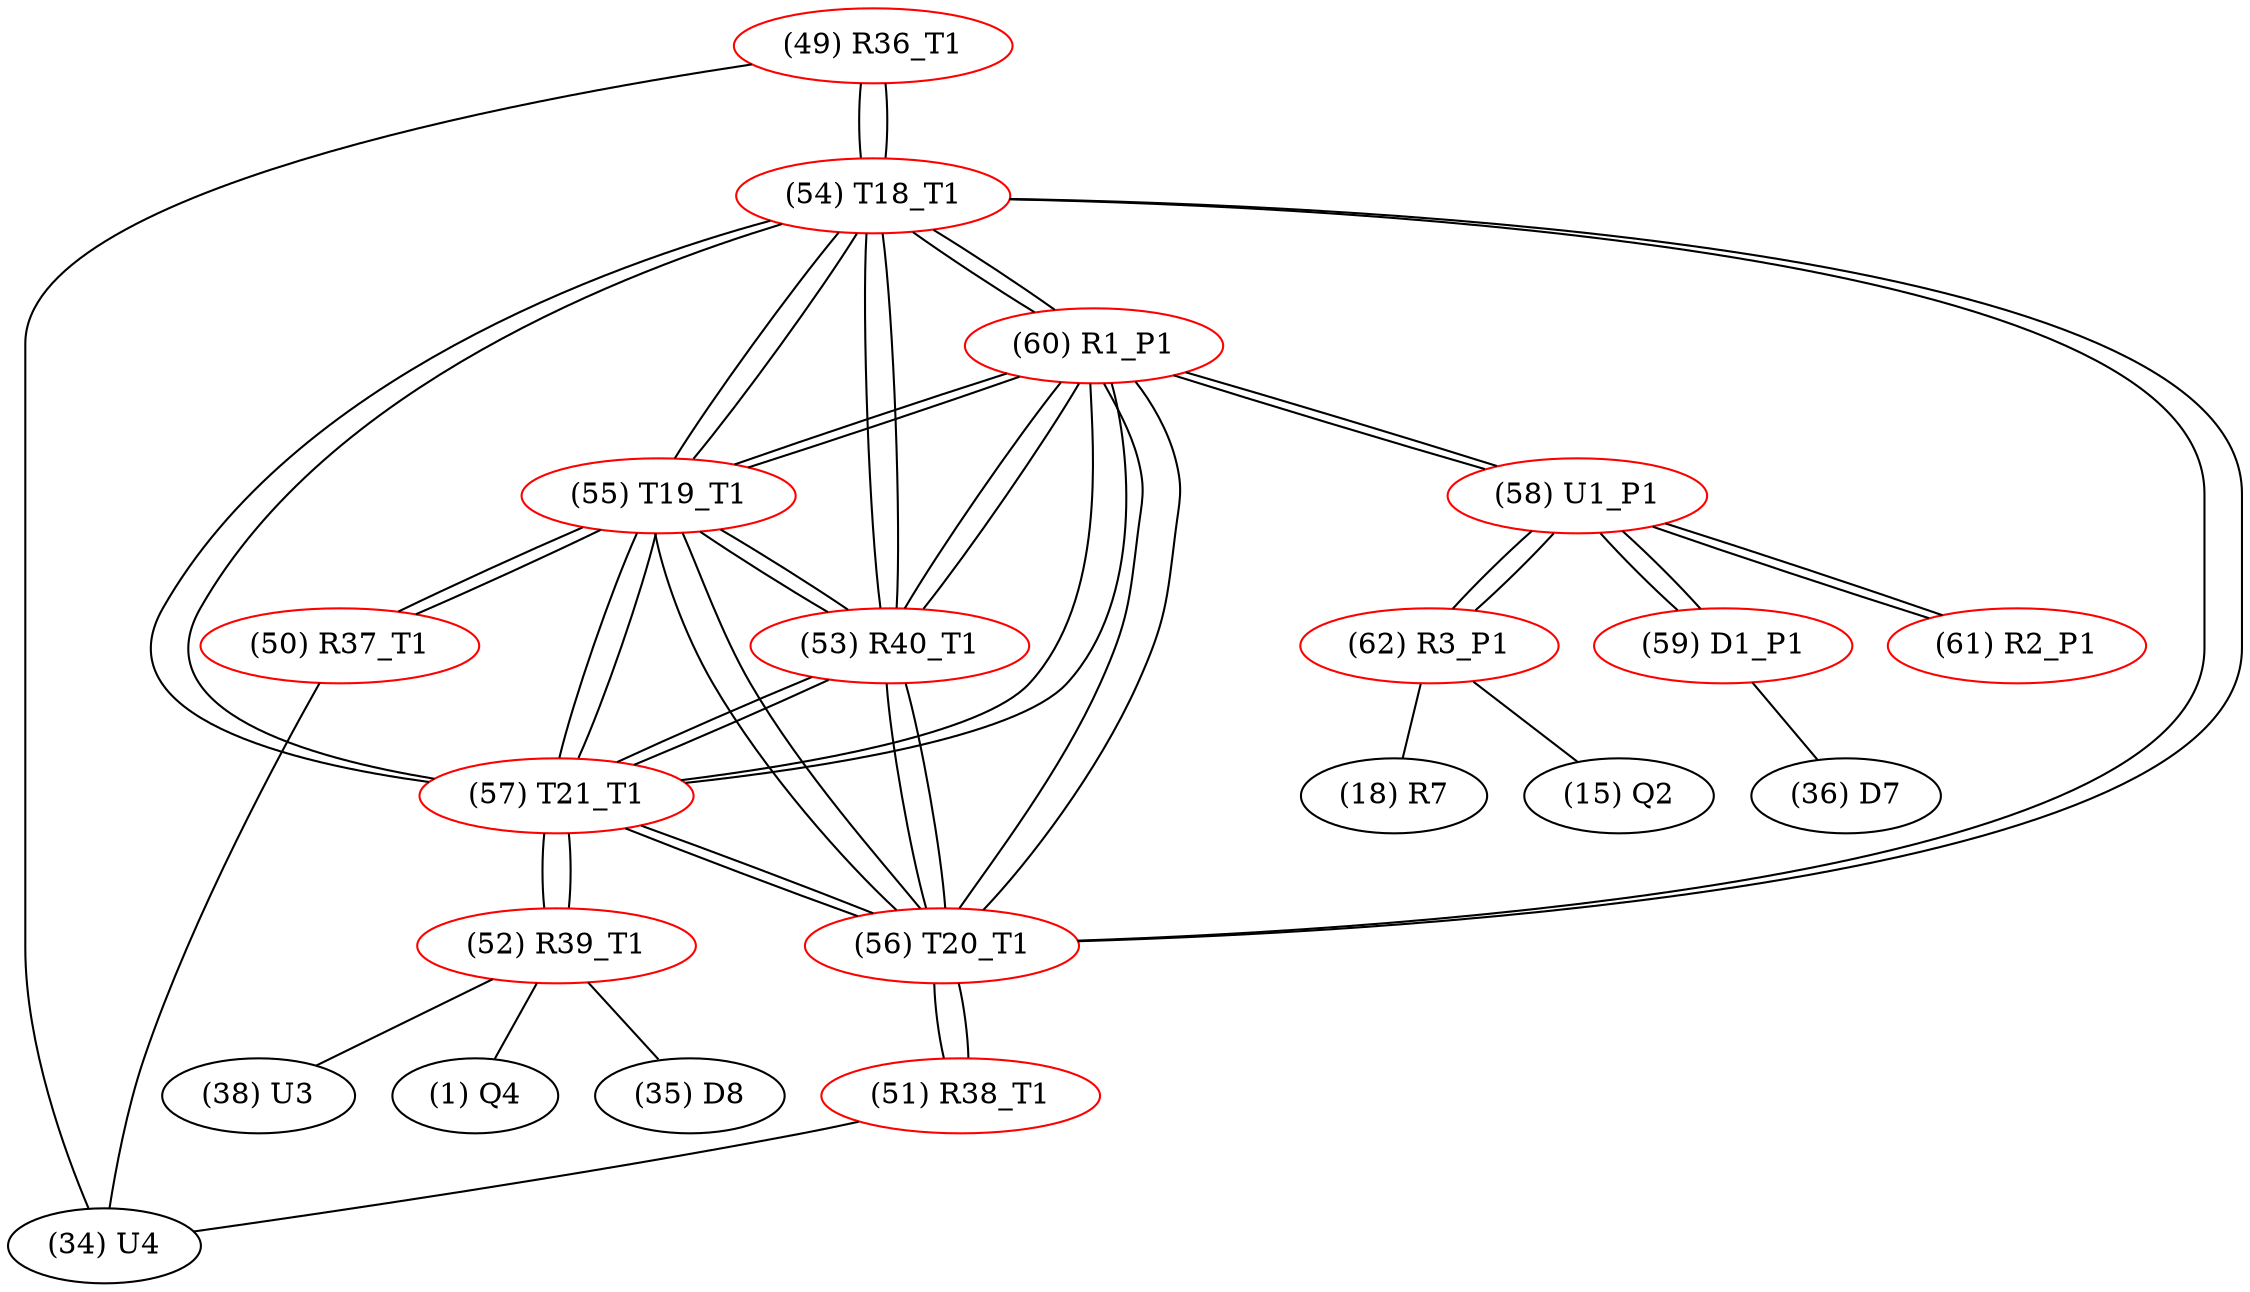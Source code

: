 graph {
	49 [label="(49) R36_T1" color=red]
	34 [label="(34) U4"]
	54 [label="(54) T18_T1"]
	50 [label="(50) R37_T1" color=red]
	34 [label="(34) U4"]
	55 [label="(55) T19_T1"]
	51 [label="(51) R38_T1" color=red]
	34 [label="(34) U4"]
	56 [label="(56) T20_T1"]
	52 [label="(52) R39_T1" color=red]
	1 [label="(1) Q4"]
	35 [label="(35) D8"]
	38 [label="(38) U3"]
	57 [label="(57) T21_T1"]
	53 [label="(53) R40_T1" color=red]
	60 [label="(60) R1_P1"]
	54 [label="(54) T18_T1"]
	57 [label="(57) T21_T1"]
	56 [label="(56) T20_T1"]
	55 [label="(55) T19_T1"]
	54 [label="(54) T18_T1" color=red]
	49 [label="(49) R36_T1"]
	60 [label="(60) R1_P1"]
	57 [label="(57) T21_T1"]
	56 [label="(56) T20_T1"]
	55 [label="(55) T19_T1"]
	53 [label="(53) R40_T1"]
	55 [label="(55) T19_T1" color=red]
	50 [label="(50) R37_T1"]
	60 [label="(60) R1_P1"]
	54 [label="(54) T18_T1"]
	57 [label="(57) T21_T1"]
	56 [label="(56) T20_T1"]
	53 [label="(53) R40_T1"]
	56 [label="(56) T20_T1" color=red]
	51 [label="(51) R38_T1"]
	60 [label="(60) R1_P1"]
	54 [label="(54) T18_T1"]
	57 [label="(57) T21_T1"]
	55 [label="(55) T19_T1"]
	53 [label="(53) R40_T1"]
	57 [label="(57) T21_T1" color=red]
	52 [label="(52) R39_T1"]
	60 [label="(60) R1_P1"]
	54 [label="(54) T18_T1"]
	56 [label="(56) T20_T1"]
	55 [label="(55) T19_T1"]
	53 [label="(53) R40_T1"]
	58 [label="(58) U1_P1" color=red]
	59 [label="(59) D1_P1"]
	61 [label="(61) R2_P1"]
	62 [label="(62) R3_P1"]
	60 [label="(60) R1_P1"]
	59 [label="(59) D1_P1" color=red]
	36 [label="(36) D7"]
	58 [label="(58) U1_P1"]
	60 [label="(60) R1_P1" color=red]
	54 [label="(54) T18_T1"]
	57 [label="(57) T21_T1"]
	56 [label="(56) T20_T1"]
	55 [label="(55) T19_T1"]
	53 [label="(53) R40_T1"]
	58 [label="(58) U1_P1"]
	61 [label="(61) R2_P1" color=red]
	58 [label="(58) U1_P1"]
	62 [label="(62) R3_P1" color=red]
	18 [label="(18) R7"]
	15 [label="(15) Q2"]
	58 [label="(58) U1_P1"]
	49 -- 34
	49 -- 54
	50 -- 34
	50 -- 55
	51 -- 34
	51 -- 56
	52 -- 1
	52 -- 35
	52 -- 38
	52 -- 57
	53 -- 60
	53 -- 54
	53 -- 57
	53 -- 56
	53 -- 55
	54 -- 49
	54 -- 60
	54 -- 57
	54 -- 56
	54 -- 55
	54 -- 53
	55 -- 50
	55 -- 60
	55 -- 54
	55 -- 57
	55 -- 56
	55 -- 53
	56 -- 51
	56 -- 60
	56 -- 54
	56 -- 57
	56 -- 55
	56 -- 53
	57 -- 52
	57 -- 60
	57 -- 54
	57 -- 56
	57 -- 55
	57 -- 53
	58 -- 59
	58 -- 61
	58 -- 62
	58 -- 60
	59 -- 36
	59 -- 58
	60 -- 54
	60 -- 57
	60 -- 56
	60 -- 55
	60 -- 53
	60 -- 58
	61 -- 58
	62 -- 18
	62 -- 15
	62 -- 58
}